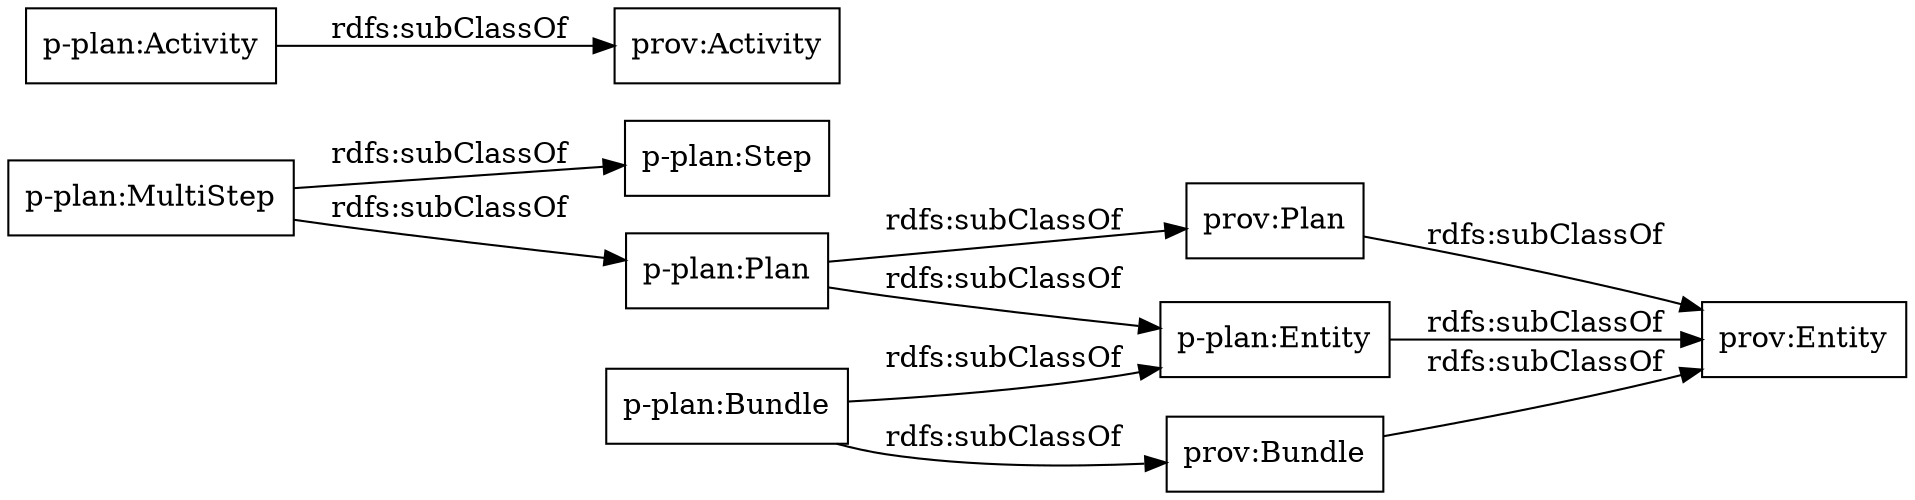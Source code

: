 digraph ar2dtool_diagram { 
rankdir=LR;
size="1000"
node [shape = rectangle, color="black"]; "p-plan:MultiStep" "p-plan:Activity" "p-plan:Step" "p-plan:Entity" "p-plan:Bundle" "prov:Bundle" "prov:Entity" "p-plan:Plan" "prov:Plan" "prov:Activity" ; /*classes style*/
	"p-plan:Entity" -> "prov:Entity" [ label = "rdfs:subClassOf" ];
	"p-plan:Activity" -> "prov:Activity" [ label = "rdfs:subClassOf" ];
	"prov:Bundle" -> "prov:Entity" [ label = "rdfs:subClassOf" ];
	"prov:Plan" -> "prov:Entity" [ label = "rdfs:subClassOf" ];
	"p-plan:Plan" -> "prov:Plan" [ label = "rdfs:subClassOf" ];
	"p-plan:Plan" -> "p-plan:Entity" [ label = "rdfs:subClassOf" ];
	"p-plan:Bundle" -> "prov:Bundle" [ label = "rdfs:subClassOf" ];
	"p-plan:Bundle" -> "p-plan:Entity" [ label = "rdfs:subClassOf" ];
	"p-plan:MultiStep" -> "p-plan:Step" [ label = "rdfs:subClassOf" ];
	"p-plan:MultiStep" -> "p-plan:Plan" [ label = "rdfs:subClassOf" ];

}
